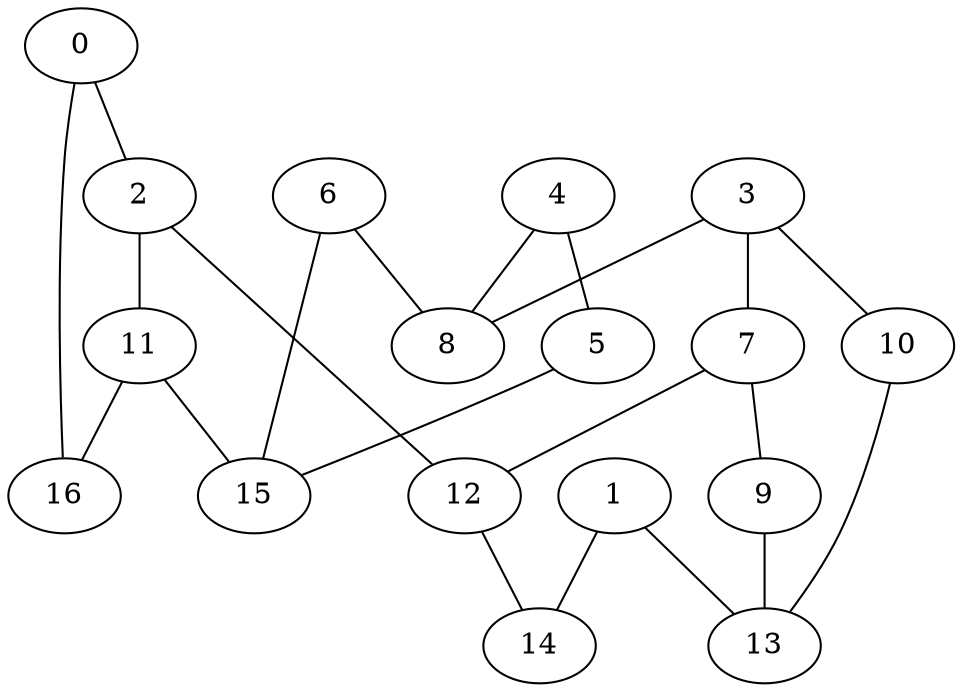 graph "sampletest150-mod5_image17.bmp" {
	0	 [type=corner,
		x=525,
		y=185];
	2	 [type=intersection,
		x=469,
		y=207];
	0 -- 2	 [angle0="-.37",
		frequency=1,
		type0=line];
	16	 [type=corner,
		x=527,
		y=213];
	0 -- 16	 [angle0="1.50",
		frequency=1,
		type0=line];
	1	 [type=corner,
		x=0,
		y=310];
	13	 [type=intersection,
		x=404,
		y=319];
	1 -- 13	 [angle0=".02",
		frequency=1,
		type0=line];
	14	 [type=corner,
		x="-8",
		y=208];
	1 -- 14	 [angle0="1.49",
		frequency=1,
		type0=line];
	11	 [type=intersection,
		x=504,
		y=241];
	2 -- 11	 [angle0=".77",
		frequency=1,
		type0=line];
	12	 [type=intersection,
		x=409,
		y=222];
	2 -- 12	 [angle0="-.24",
		frequency=1,
		type0=line];
	3	 [type=intersection,
		x=468,
		y=312];
	7	 [type=intersection,
		x=434,
		y=292];
	3 -- 7	 [angle0=".53",
		frequency=1,
		type0=line];
	8	 [type=intersection,
		x=457,
		y=294];
	3 -- 8	 [angle0="1.02",
		frequency=1,
		type0=line];
	10	 [type=corner,
		x=446,
		y=321];
	3 -- 10	 [angle0="-.39",
		frequency=1,
		type0=line];
	4	 [type=corner,
		x=510,
		y=319];
	5	 [type=corner,
		x=536,
		y=288];
	4 -- 5	 [angle0="-.87",
		frequency=1,
		type0=line];
	4 -- 8	 [angle0=".44",
		frequency=1,
		type0=line];
	15	 [type=intersection,
		x=533,
		y=252];
	5 -- 15	 [angle0="1.49",
		frequency=1,
		type0=line];
	6	 [type=corner,
		x=524,
		y=261];
	6 -- 8	 [angle0="-.46",
		frequency=1,
		type0=line];
	6 -- 15	 [angle0="-.79",
		frequency=1,
		type0=line];
	9	 [type=corner,
		x=377,
		y=284];
	7 -- 9	 [angle0=".14",
		frequency=1,
		type0=line];
	7 -- 12	 [angle0="1.23",
		frequency=1,
		type0=line];
	9 -- 13	 [angle0=".91",
		frequency=1,
		type0=line];
	10 -- 13	 [angle0=".05",
		frequency=1,
		type0=line];
	11 -- 15	 [angle0=".36",
		frequency=1,
		type0=line];
	11 -- 16	 [angle0="-.88",
		frequency=1,
		type0=line];
	12 -- 14	 [angle0=".03",
		frequency=1,
		type0=line];
}
